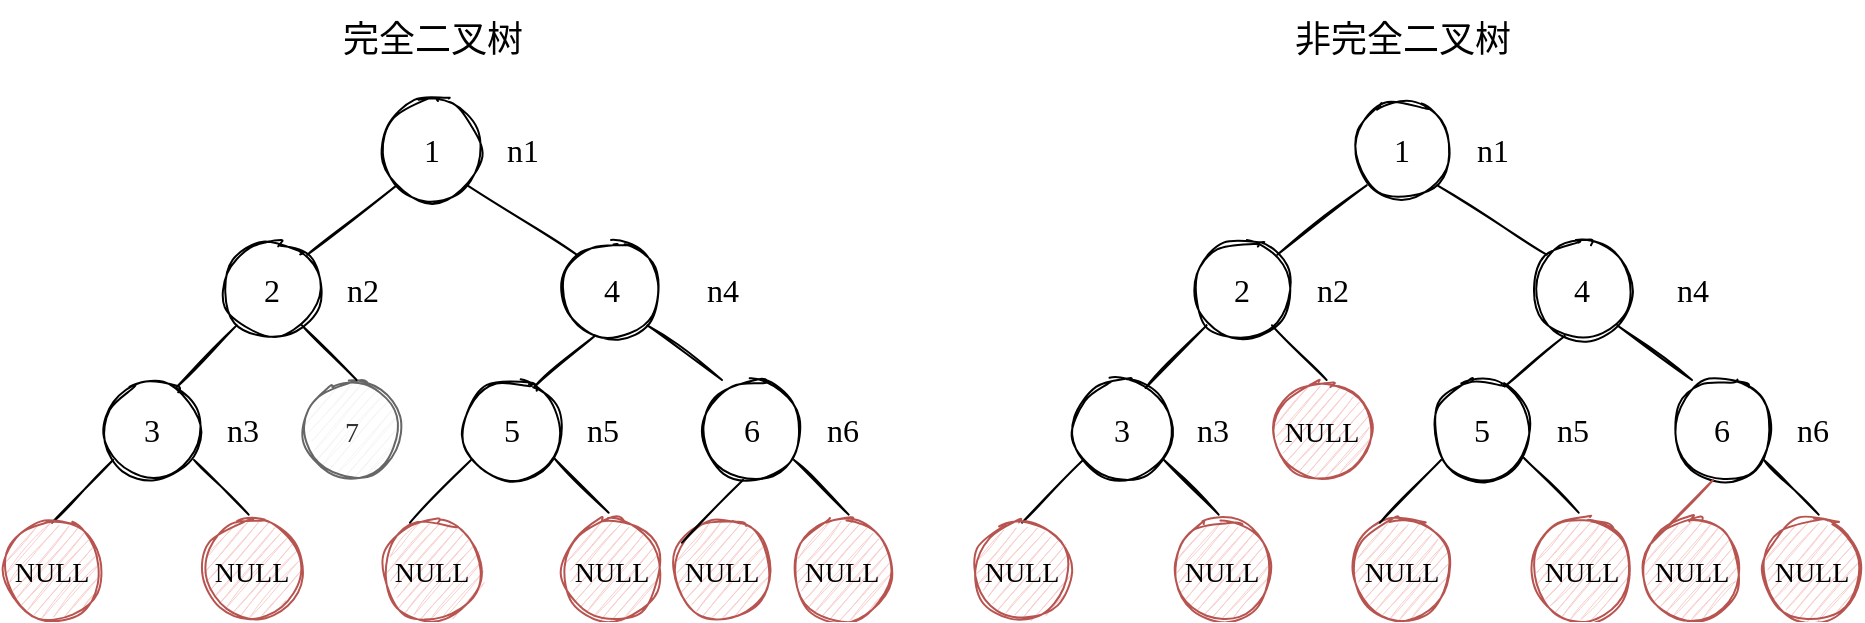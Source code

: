 <mxfile version="20.2.3" type="device"><diagram id="GD1-KiWoo6d0eGl6i-Gy" name="第 1 页"><mxGraphModel dx="1038" dy="649" grid="1" gridSize="10" guides="1" tooltips="1" connect="1" arrows="1" fold="1" page="1" pageScale="1" pageWidth="2000" pageHeight="5000" math="0" shadow="0"><root><mxCell id="0"/><mxCell id="1" parent="0"/><mxCell id="LcoCqjbWqd1oYaHJvabp-10" value="1" style="ellipse;whiteSpace=wrap;html=1;aspect=fixed;fontSize=16;fontFamily=Comic Sans MS;sketch=1;" vertex="1" parent="1"><mxGeometry x="725" y="490" width="50" height="50" as="geometry"/></mxCell><mxCell id="LcoCqjbWqd1oYaHJvabp-11" value="2" style="ellipse;whiteSpace=wrap;html=1;aspect=fixed;fontSize=16;fontFamily=Comic Sans MS;sketch=1;" vertex="1" parent="1"><mxGeometry x="645" y="560" width="50" height="50" as="geometry"/></mxCell><mxCell id="LcoCqjbWqd1oYaHJvabp-12" value="4" style="ellipse;whiteSpace=wrap;html=1;aspect=fixed;fontSize=16;fontFamily=Comic Sans MS;sketch=1;" vertex="1" parent="1"><mxGeometry x="815" y="560" width="50" height="50" as="geometry"/></mxCell><mxCell id="LcoCqjbWqd1oYaHJvabp-13" value="" style="endArrow=none;html=1;rounded=0;entryX=0;entryY=1;entryDx=0;entryDy=0;exitX=1;exitY=0;exitDx=0;exitDy=0;fontFamily=Comic Sans MS;fontSize=16;sketch=1;" edge="1" parent="1" source="LcoCqjbWqd1oYaHJvabp-11" target="LcoCqjbWqd1oYaHJvabp-10"><mxGeometry width="50" height="50" relative="1" as="geometry"><mxPoint x="825" y="660" as="sourcePoint"/><mxPoint x="875" y="610" as="targetPoint"/></mxGeometry></mxCell><mxCell id="LcoCqjbWqd1oYaHJvabp-14" value="" style="endArrow=none;html=1;rounded=0;entryX=1;entryY=1;entryDx=0;entryDy=0;exitX=0;exitY=0;exitDx=0;exitDy=0;fontFamily=Comic Sans MS;fontSize=16;sketch=1;" edge="1" parent="1" source="LcoCqjbWqd1oYaHJvabp-12" target="LcoCqjbWqd1oYaHJvabp-10"><mxGeometry width="50" height="50" relative="1" as="geometry"><mxPoint x="825" y="660" as="sourcePoint"/><mxPoint x="875" y="610" as="targetPoint"/></mxGeometry></mxCell><mxCell id="LcoCqjbWqd1oYaHJvabp-15" value="3" style="ellipse;whiteSpace=wrap;html=1;aspect=fixed;fontSize=16;fontFamily=Comic Sans MS;sketch=1;" vertex="1" parent="1"><mxGeometry x="585" y="630" width="50" height="50" as="geometry"/></mxCell><mxCell id="LcoCqjbWqd1oYaHJvabp-17" value="5" style="ellipse;whiteSpace=wrap;html=1;aspect=fixed;fontSize=16;fontFamily=Comic Sans MS;sketch=1;" vertex="1" parent="1"><mxGeometry x="765" y="630" width="50" height="50" as="geometry"/></mxCell><mxCell id="LcoCqjbWqd1oYaHJvabp-18" value="6" style="ellipse;whiteSpace=wrap;html=1;aspect=fixed;fontSize=16;fontFamily=Comic Sans MS;sketch=1;" vertex="1" parent="1"><mxGeometry x="885" y="630" width="50" height="50" as="geometry"/></mxCell><mxCell id="LcoCqjbWqd1oYaHJvabp-19" value="" style="endArrow=none;html=1;rounded=0;entryX=0;entryY=1;entryDx=0;entryDy=0;exitX=0.736;exitY=0.08;exitDx=0;exitDy=0;exitPerimeter=0;fontFamily=Comic Sans MS;fontSize=16;sketch=1;" edge="1" parent="1" source="LcoCqjbWqd1oYaHJvabp-15" target="LcoCqjbWqd1oYaHJvabp-11"><mxGeometry width="50" height="50" relative="1" as="geometry"><mxPoint x="825" y="660" as="sourcePoint"/><mxPoint x="875" y="610" as="targetPoint"/></mxGeometry></mxCell><mxCell id="LcoCqjbWqd1oYaHJvabp-21" value="" style="endArrow=none;html=1;rounded=0;entryX=0.328;entryY=0.96;entryDx=0;entryDy=0;exitX=0.728;exitY=0.064;exitDx=0;exitDy=0;exitPerimeter=0;entryPerimeter=0;fontFamily=Comic Sans MS;fontSize=16;sketch=1;" edge="1" parent="1" source="LcoCqjbWqd1oYaHJvabp-17" target="LcoCqjbWqd1oYaHJvabp-12"><mxGeometry width="50" height="50" relative="1" as="geometry"><mxPoint x="641.8" y="674" as="sourcePoint"/><mxPoint x="662.322" y="632.678" as="targetPoint"/></mxGeometry></mxCell><mxCell id="LcoCqjbWqd1oYaHJvabp-22" value="" style="endArrow=none;html=1;rounded=0;exitX=1;exitY=1;exitDx=0;exitDy=0;entryX=0.2;entryY=0;entryDx=0;entryDy=0;entryPerimeter=0;fontFamily=Comic Sans MS;fontSize=16;sketch=1;" edge="1" parent="1" source="LcoCqjbWqd1oYaHJvabp-12" target="LcoCqjbWqd1oYaHJvabp-18"><mxGeometry width="50" height="50" relative="1" as="geometry"><mxPoint x="825" y="660" as="sourcePoint"/><mxPoint x="875" y="610" as="targetPoint"/></mxGeometry></mxCell><mxCell id="LcoCqjbWqd1oYaHJvabp-30" value="n1" style="text;html=1;align=center;verticalAlign=middle;resizable=0;points=[];autosize=1;strokeColor=none;fillColor=none;fontSize=16;fontFamily=Comic Sans MS;" vertex="1" parent="1"><mxGeometry x="775" y="500" width="40" height="30" as="geometry"/></mxCell><mxCell id="LcoCqjbWqd1oYaHJvabp-31" value="n2" style="text;html=1;align=center;verticalAlign=middle;resizable=0;points=[];autosize=1;strokeColor=none;fillColor=none;fontSize=16;fontFamily=Comic Sans MS;" vertex="1" parent="1"><mxGeometry x="695" y="570" width="40" height="30" as="geometry"/></mxCell><mxCell id="LcoCqjbWqd1oYaHJvabp-32" value="n3" style="text;html=1;align=center;verticalAlign=middle;resizable=0;points=[];autosize=1;strokeColor=none;fillColor=none;fontSize=16;fontFamily=Comic Sans MS;" vertex="1" parent="1"><mxGeometry x="635" y="640" width="40" height="30" as="geometry"/></mxCell><mxCell id="LcoCqjbWqd1oYaHJvabp-33" value="n4" style="text;html=1;align=center;verticalAlign=middle;resizable=0;points=[];autosize=1;strokeColor=none;fillColor=none;fontSize=16;fontFamily=Comic Sans MS;" vertex="1" parent="1"><mxGeometry x="875" y="570" width="40" height="30" as="geometry"/></mxCell><mxCell id="LcoCqjbWqd1oYaHJvabp-34" value="n5" style="text;html=1;align=center;verticalAlign=middle;resizable=0;points=[];autosize=1;strokeColor=none;fillColor=none;fontSize=16;fontFamily=Comic Sans MS;" vertex="1" parent="1"><mxGeometry x="815" y="640" width="40" height="30" as="geometry"/></mxCell><mxCell id="LcoCqjbWqd1oYaHJvabp-35" value="n6" style="text;html=1;align=center;verticalAlign=middle;resizable=0;points=[];autosize=1;strokeColor=none;fillColor=none;fontSize=16;fontFamily=Comic Sans MS;" vertex="1" parent="1"><mxGeometry x="935" y="640" width="40" height="30" as="geometry"/></mxCell><mxCell id="LcoCqjbWqd1oYaHJvabp-36" value="&lt;font style=&quot;font-size: 14px;&quot;&gt;NULL&lt;/font&gt;" style="ellipse;whiteSpace=wrap;html=1;aspect=fixed;fontSize=16;fontFamily=Comic Sans MS;sketch=1;fillColor=#f8cecc;strokeColor=#b85450;" vertex="1" parent="1"><mxGeometry x="685" y="630" width="50" height="50" as="geometry"/></mxCell><mxCell id="LcoCqjbWqd1oYaHJvabp-38" value="" style="endArrow=none;html=1;rounded=0;exitX=1;exitY=1;exitDx=0;exitDy=0;entryX=0.2;entryY=0;entryDx=0;entryDy=0;entryPerimeter=0;fontFamily=Comic Sans MS;fontSize=16;sketch=1;" edge="1" parent="1"><mxGeometry width="50" height="50" relative="1" as="geometry"><mxPoint x="684.998" y="602.678" as="sourcePoint"/><mxPoint x="712.32" y="630" as="targetPoint"/></mxGeometry></mxCell><mxCell id="LcoCqjbWqd1oYaHJvabp-39" value="" style="endArrow=none;html=1;rounded=0;exitX=1;exitY=1;exitDx=0;exitDy=0;entryX=0.2;entryY=0;entryDx=0;entryDy=0;entryPerimeter=0;fontFamily=Comic Sans MS;fontSize=16;sketch=1;" edge="1" parent="1"><mxGeometry width="50" height="50" relative="1" as="geometry"><mxPoint x="810.998" y="668.998" as="sourcePoint"/><mxPoint x="838.32" y="696.32" as="targetPoint"/></mxGeometry></mxCell><mxCell id="LcoCqjbWqd1oYaHJvabp-40" value="" style="endArrow=none;html=1;rounded=0;exitX=1;exitY=1;exitDx=0;exitDy=0;entryX=0.2;entryY=0;entryDx=0;entryDy=0;entryPerimeter=0;fontFamily=Comic Sans MS;fontSize=16;sketch=1;" edge="1" parent="1"><mxGeometry width="50" height="50" relative="1" as="geometry"><mxPoint x="930.998" y="669.998" as="sourcePoint"/><mxPoint x="958.32" y="697.32" as="targetPoint"/></mxGeometry></mxCell><mxCell id="LcoCqjbWqd1oYaHJvabp-41" value="" style="endArrow=none;html=1;rounded=0;entryX=0;entryY=1;entryDx=0;entryDy=0;exitX=0.736;exitY=0.08;exitDx=0;exitDy=0;exitPerimeter=0;fontFamily=Comic Sans MS;fontSize=16;sketch=1;" edge="1" parent="1"><mxGeometry width="50" height="50" relative="1" as="geometry"><mxPoint x="560" y="701.32" as="sourcePoint"/><mxPoint x="590.522" y="669.998" as="targetPoint"/></mxGeometry></mxCell><mxCell id="LcoCqjbWqd1oYaHJvabp-42" value="" style="endArrow=none;html=1;rounded=0;exitX=1;exitY=1;exitDx=0;exitDy=0;entryX=0.2;entryY=0;entryDx=0;entryDy=0;entryPerimeter=0;fontFamily=Comic Sans MS;fontSize=16;sketch=1;" edge="1" parent="1"><mxGeometry width="50" height="50" relative="1" as="geometry"><mxPoint x="630.998" y="669.998" as="sourcePoint"/><mxPoint x="658.32" y="697.32" as="targetPoint"/></mxGeometry></mxCell><mxCell id="LcoCqjbWqd1oYaHJvabp-43" value="&lt;font style=&quot;font-size: 14px;&quot;&gt;NULL&lt;/font&gt;" style="ellipse;whiteSpace=wrap;html=1;aspect=fixed;fontSize=16;fontFamily=Comic Sans MS;sketch=1;fillColor=#f8cecc;strokeColor=#b85450;" vertex="1" parent="1"><mxGeometry x="535" y="700" width="50" height="50" as="geometry"/></mxCell><mxCell id="LcoCqjbWqd1oYaHJvabp-45" value="&lt;font style=&quot;font-size: 14px;&quot;&gt;NULL&lt;/font&gt;" style="ellipse;whiteSpace=wrap;html=1;aspect=fixed;fontSize=16;fontFamily=Comic Sans MS;sketch=1;fillColor=#f8cecc;strokeColor=#b85450;" vertex="1" parent="1"><mxGeometry x="635" y="700" width="50" height="50" as="geometry"/></mxCell><mxCell id="LcoCqjbWqd1oYaHJvabp-46" value="&lt;font style=&quot;font-size: 14px;&quot;&gt;NULL&lt;/font&gt;" style="ellipse;whiteSpace=wrap;html=1;aspect=fixed;fontSize=16;fontFamily=Comic Sans MS;sketch=1;fillColor=#f8cecc;strokeColor=#b85450;" vertex="1" parent="1"><mxGeometry x="725" y="700" width="50" height="50" as="geometry"/></mxCell><mxCell id="LcoCqjbWqd1oYaHJvabp-47" value="" style="endArrow=none;html=1;rounded=0;entryX=0;entryY=1;entryDx=0;entryDy=0;exitX=0.736;exitY=0.08;exitDx=0;exitDy=0;exitPerimeter=0;fontFamily=Comic Sans MS;fontSize=16;sketch=1;" edge="1" parent="1"><mxGeometry width="50" height="50" relative="1" as="geometry"><mxPoint x="739" y="701.32" as="sourcePoint"/><mxPoint x="769.522" y="669.998" as="targetPoint"/></mxGeometry></mxCell><mxCell id="LcoCqjbWqd1oYaHJvabp-48" value="&lt;font style=&quot;font-size: 14px;&quot;&gt;NULL&lt;/font&gt;" style="ellipse;whiteSpace=wrap;html=1;aspect=fixed;fontSize=16;fontFamily=Comic Sans MS;sketch=1;fillColor=#f8cecc;strokeColor=#b85450;" vertex="1" parent="1"><mxGeometry x="815" y="700" width="50" height="50" as="geometry"/></mxCell><mxCell id="LcoCqjbWqd1oYaHJvabp-49" value="&lt;font style=&quot;font-size: 14px;&quot;&gt;NULL&lt;/font&gt;" style="ellipse;whiteSpace=wrap;html=1;aspect=fixed;fontSize=16;fontFamily=Comic Sans MS;sketch=1;fillColor=#f8cecc;strokeColor=#b85450;" vertex="1" parent="1"><mxGeometry x="870" y="700" width="50" height="50" as="geometry"/></mxCell><mxCell id="LcoCqjbWqd1oYaHJvabp-50" value="" style="endArrow=none;html=1;rounded=0;entryX=0;entryY=1;entryDx=0;entryDy=0;exitX=0.736;exitY=0.08;exitDx=0;exitDy=0;exitPerimeter=0;fontFamily=Comic Sans MS;fontSize=16;sketch=1;fillColor=#f8cecc;strokeColor=#b85450;" edge="1" parent="1"><mxGeometry width="50" height="50" relative="1" as="geometry"><mxPoint x="875" y="711.32" as="sourcePoint"/><mxPoint x="905.522" y="679.998" as="targetPoint"/></mxGeometry></mxCell><mxCell id="LcoCqjbWqd1oYaHJvabp-51" value="&lt;font style=&quot;font-size: 14px;&quot;&gt;NULL&lt;/font&gt;" style="ellipse;whiteSpace=wrap;html=1;aspect=fixed;fontSize=16;fontFamily=Comic Sans MS;sketch=1;fillColor=#f8cecc;strokeColor=#b85450;" vertex="1" parent="1"><mxGeometry x="930" y="700" width="50" height="50" as="geometry"/></mxCell><mxCell id="LcoCqjbWqd1oYaHJvabp-52" value="1" style="ellipse;whiteSpace=wrap;html=1;aspect=fixed;fontSize=16;fontFamily=Comic Sans MS;sketch=1;" vertex="1" parent="1"><mxGeometry x="240" y="490" width="50" height="50" as="geometry"/></mxCell><mxCell id="LcoCqjbWqd1oYaHJvabp-53" value="2" style="ellipse;whiteSpace=wrap;html=1;aspect=fixed;fontSize=16;fontFamily=Comic Sans MS;sketch=1;" vertex="1" parent="1"><mxGeometry x="160" y="560" width="50" height="50" as="geometry"/></mxCell><mxCell id="LcoCqjbWqd1oYaHJvabp-54" value="4" style="ellipse;whiteSpace=wrap;html=1;aspect=fixed;fontSize=16;fontFamily=Comic Sans MS;sketch=1;" vertex="1" parent="1"><mxGeometry x="330" y="560" width="50" height="50" as="geometry"/></mxCell><mxCell id="LcoCqjbWqd1oYaHJvabp-55" value="" style="endArrow=none;html=1;rounded=0;entryX=0;entryY=1;entryDx=0;entryDy=0;exitX=1;exitY=0;exitDx=0;exitDy=0;fontFamily=Comic Sans MS;fontSize=16;sketch=1;" edge="1" parent="1" source="LcoCqjbWqd1oYaHJvabp-53" target="LcoCqjbWqd1oYaHJvabp-52"><mxGeometry width="50" height="50" relative="1" as="geometry"><mxPoint x="340" y="660" as="sourcePoint"/><mxPoint x="390" y="610" as="targetPoint"/></mxGeometry></mxCell><mxCell id="LcoCqjbWqd1oYaHJvabp-56" value="" style="endArrow=none;html=1;rounded=0;entryX=1;entryY=1;entryDx=0;entryDy=0;exitX=0;exitY=0;exitDx=0;exitDy=0;fontFamily=Comic Sans MS;fontSize=16;sketch=1;" edge="1" parent="1" source="LcoCqjbWqd1oYaHJvabp-54" target="LcoCqjbWqd1oYaHJvabp-52"><mxGeometry width="50" height="50" relative="1" as="geometry"><mxPoint x="340" y="660" as="sourcePoint"/><mxPoint x="390" y="610" as="targetPoint"/></mxGeometry></mxCell><mxCell id="LcoCqjbWqd1oYaHJvabp-57" value="3" style="ellipse;whiteSpace=wrap;html=1;aspect=fixed;fontSize=16;fontFamily=Comic Sans MS;sketch=1;" vertex="1" parent="1"><mxGeometry x="100" y="630" width="50" height="50" as="geometry"/></mxCell><mxCell id="LcoCqjbWqd1oYaHJvabp-58" value="5" style="ellipse;whiteSpace=wrap;html=1;aspect=fixed;fontSize=16;fontFamily=Comic Sans MS;sketch=1;" vertex="1" parent="1"><mxGeometry x="280" y="630" width="50" height="50" as="geometry"/></mxCell><mxCell id="LcoCqjbWqd1oYaHJvabp-59" value="6" style="ellipse;whiteSpace=wrap;html=1;aspect=fixed;fontSize=16;fontFamily=Comic Sans MS;sketch=1;" vertex="1" parent="1"><mxGeometry x="400" y="630" width="50" height="50" as="geometry"/></mxCell><mxCell id="LcoCqjbWqd1oYaHJvabp-60" value="" style="endArrow=none;html=1;rounded=0;entryX=0;entryY=1;entryDx=0;entryDy=0;exitX=0.736;exitY=0.08;exitDx=0;exitDy=0;exitPerimeter=0;fontFamily=Comic Sans MS;fontSize=16;sketch=1;" edge="1" parent="1" source="LcoCqjbWqd1oYaHJvabp-57" target="LcoCqjbWqd1oYaHJvabp-53"><mxGeometry width="50" height="50" relative="1" as="geometry"><mxPoint x="340" y="660" as="sourcePoint"/><mxPoint x="390" y="610" as="targetPoint"/></mxGeometry></mxCell><mxCell id="LcoCqjbWqd1oYaHJvabp-61" value="" style="endArrow=none;html=1;rounded=0;entryX=0.328;entryY=0.96;entryDx=0;entryDy=0;exitX=0.728;exitY=0.064;exitDx=0;exitDy=0;exitPerimeter=0;entryPerimeter=0;fontFamily=Comic Sans MS;fontSize=16;sketch=1;" edge="1" parent="1" source="LcoCqjbWqd1oYaHJvabp-58" target="LcoCqjbWqd1oYaHJvabp-54"><mxGeometry width="50" height="50" relative="1" as="geometry"><mxPoint x="156.8" y="674" as="sourcePoint"/><mxPoint x="177.322" y="632.678" as="targetPoint"/></mxGeometry></mxCell><mxCell id="LcoCqjbWqd1oYaHJvabp-62" value="" style="endArrow=none;html=1;rounded=0;exitX=1;exitY=1;exitDx=0;exitDy=0;entryX=0.2;entryY=0;entryDx=0;entryDy=0;entryPerimeter=0;fontFamily=Comic Sans MS;fontSize=16;sketch=1;" edge="1" parent="1" source="LcoCqjbWqd1oYaHJvabp-54" target="LcoCqjbWqd1oYaHJvabp-59"><mxGeometry width="50" height="50" relative="1" as="geometry"><mxPoint x="340" y="660" as="sourcePoint"/><mxPoint x="390" y="610" as="targetPoint"/></mxGeometry></mxCell><mxCell id="LcoCqjbWqd1oYaHJvabp-63" value="n1" style="text;html=1;align=center;verticalAlign=middle;resizable=0;points=[];autosize=1;strokeColor=none;fillColor=none;fontSize=16;fontFamily=Comic Sans MS;" vertex="1" parent="1"><mxGeometry x="290" y="500" width="40" height="30" as="geometry"/></mxCell><mxCell id="LcoCqjbWqd1oYaHJvabp-64" value="n2" style="text;html=1;align=center;verticalAlign=middle;resizable=0;points=[];autosize=1;strokeColor=none;fillColor=none;fontSize=16;fontFamily=Comic Sans MS;" vertex="1" parent="1"><mxGeometry x="210" y="570" width="40" height="30" as="geometry"/></mxCell><mxCell id="LcoCqjbWqd1oYaHJvabp-65" value="n3" style="text;html=1;align=center;verticalAlign=middle;resizable=0;points=[];autosize=1;strokeColor=none;fillColor=none;fontSize=16;fontFamily=Comic Sans MS;" vertex="1" parent="1"><mxGeometry x="150" y="640" width="40" height="30" as="geometry"/></mxCell><mxCell id="LcoCqjbWqd1oYaHJvabp-66" value="n4" style="text;html=1;align=center;verticalAlign=middle;resizable=0;points=[];autosize=1;strokeColor=none;fillColor=none;fontSize=16;fontFamily=Comic Sans MS;" vertex="1" parent="1"><mxGeometry x="390" y="570" width="40" height="30" as="geometry"/></mxCell><mxCell id="LcoCqjbWqd1oYaHJvabp-67" value="n5" style="text;html=1;align=center;verticalAlign=middle;resizable=0;points=[];autosize=1;strokeColor=none;fillColor=none;fontSize=16;fontFamily=Comic Sans MS;" vertex="1" parent="1"><mxGeometry x="330" y="640" width="40" height="30" as="geometry"/></mxCell><mxCell id="LcoCqjbWqd1oYaHJvabp-68" value="n6" style="text;html=1;align=center;verticalAlign=middle;resizable=0;points=[];autosize=1;strokeColor=none;fillColor=none;fontSize=16;fontFamily=Comic Sans MS;" vertex="1" parent="1"><mxGeometry x="450" y="640" width="40" height="30" as="geometry"/></mxCell><mxCell id="LcoCqjbWqd1oYaHJvabp-69" value="&lt;font style=&quot;font-size: 14px;&quot;&gt;7&lt;/font&gt;" style="ellipse;whiteSpace=wrap;html=1;aspect=fixed;fontSize=16;fontFamily=Comic Sans MS;sketch=1;fillColor=#f5f5f5;strokeColor=#666666;fontColor=#333333;" vertex="1" parent="1"><mxGeometry x="200" y="630" width="50" height="50" as="geometry"/></mxCell><mxCell id="LcoCqjbWqd1oYaHJvabp-70" value="" style="endArrow=none;html=1;rounded=0;exitX=1;exitY=1;exitDx=0;exitDy=0;entryX=0.2;entryY=0;entryDx=0;entryDy=0;entryPerimeter=0;fontFamily=Comic Sans MS;fontSize=16;sketch=1;" edge="1" parent="1"><mxGeometry width="50" height="50" relative="1" as="geometry"><mxPoint x="199.998" y="602.678" as="sourcePoint"/><mxPoint x="227.32" y="630" as="targetPoint"/></mxGeometry></mxCell><mxCell id="LcoCqjbWqd1oYaHJvabp-71" value="" style="endArrow=none;html=1;rounded=0;exitX=1;exitY=1;exitDx=0;exitDy=0;entryX=0.2;entryY=0;entryDx=0;entryDy=0;entryPerimeter=0;fontFamily=Comic Sans MS;fontSize=16;sketch=1;" edge="1" parent="1"><mxGeometry width="50" height="50" relative="1" as="geometry"><mxPoint x="325.998" y="668.998" as="sourcePoint"/><mxPoint x="353.32" y="696.32" as="targetPoint"/></mxGeometry></mxCell><mxCell id="LcoCqjbWqd1oYaHJvabp-72" value="" style="endArrow=none;html=1;rounded=0;exitX=1;exitY=1;exitDx=0;exitDy=0;entryX=0.2;entryY=0;entryDx=0;entryDy=0;entryPerimeter=0;fontFamily=Comic Sans MS;fontSize=16;sketch=1;" edge="1" parent="1"><mxGeometry width="50" height="50" relative="1" as="geometry"><mxPoint x="445.998" y="669.998" as="sourcePoint"/><mxPoint x="473.32" y="697.32" as="targetPoint"/></mxGeometry></mxCell><mxCell id="LcoCqjbWqd1oYaHJvabp-73" value="" style="endArrow=none;html=1;rounded=0;entryX=0;entryY=1;entryDx=0;entryDy=0;exitX=0.736;exitY=0.08;exitDx=0;exitDy=0;exitPerimeter=0;fontFamily=Comic Sans MS;fontSize=16;sketch=1;" edge="1" parent="1"><mxGeometry width="50" height="50" relative="1" as="geometry"><mxPoint x="75" y="701.32" as="sourcePoint"/><mxPoint x="105.522" y="669.998" as="targetPoint"/></mxGeometry></mxCell><mxCell id="LcoCqjbWqd1oYaHJvabp-74" value="" style="endArrow=none;html=1;rounded=0;exitX=1;exitY=1;exitDx=0;exitDy=0;entryX=0.2;entryY=0;entryDx=0;entryDy=0;entryPerimeter=0;fontFamily=Comic Sans MS;fontSize=16;sketch=1;" edge="1" parent="1"><mxGeometry width="50" height="50" relative="1" as="geometry"><mxPoint x="145.998" y="669.998" as="sourcePoint"/><mxPoint x="173.32" y="697.32" as="targetPoint"/></mxGeometry></mxCell><mxCell id="LcoCqjbWqd1oYaHJvabp-75" value="&lt;font style=&quot;font-size: 14px;&quot;&gt;NULL&lt;/font&gt;" style="ellipse;whiteSpace=wrap;html=1;aspect=fixed;fontSize=16;fontFamily=Comic Sans MS;sketch=1;fillColor=#f8cecc;strokeColor=#b85450;" vertex="1" parent="1"><mxGeometry x="50" y="700" width="50" height="50" as="geometry"/></mxCell><mxCell id="LcoCqjbWqd1oYaHJvabp-76" value="&lt;font style=&quot;font-size: 14px;&quot;&gt;NULL&lt;/font&gt;" style="ellipse;whiteSpace=wrap;html=1;aspect=fixed;fontSize=16;fontFamily=Comic Sans MS;sketch=1;fillColor=#f8cecc;strokeColor=#b85450;" vertex="1" parent="1"><mxGeometry x="150" y="700" width="50" height="50" as="geometry"/></mxCell><mxCell id="LcoCqjbWqd1oYaHJvabp-77" value="&lt;font style=&quot;font-size: 14px;&quot;&gt;NULL&lt;/font&gt;" style="ellipse;whiteSpace=wrap;html=1;aspect=fixed;fontSize=16;fontFamily=Comic Sans MS;sketch=1;fillColor=#f8cecc;strokeColor=#b85450;" vertex="1" parent="1"><mxGeometry x="240" y="700" width="50" height="50" as="geometry"/></mxCell><mxCell id="LcoCqjbWqd1oYaHJvabp-78" value="" style="endArrow=none;html=1;rounded=0;entryX=0;entryY=1;entryDx=0;entryDy=0;exitX=0.736;exitY=0.08;exitDx=0;exitDy=0;exitPerimeter=0;fontFamily=Comic Sans MS;fontSize=16;sketch=1;" edge="1" parent="1"><mxGeometry width="50" height="50" relative="1" as="geometry"><mxPoint x="254" y="701.32" as="sourcePoint"/><mxPoint x="284.522" y="669.998" as="targetPoint"/></mxGeometry></mxCell><mxCell id="LcoCqjbWqd1oYaHJvabp-79" value="&lt;font style=&quot;font-size: 14px;&quot;&gt;NULL&lt;/font&gt;" style="ellipse;whiteSpace=wrap;html=1;aspect=fixed;fontSize=16;fontFamily=Comic Sans MS;sketch=1;fillColor=#f8cecc;strokeColor=#b85450;" vertex="1" parent="1"><mxGeometry x="330" y="700" width="50" height="50" as="geometry"/></mxCell><mxCell id="LcoCqjbWqd1oYaHJvabp-80" value="&lt;font style=&quot;font-size: 14px;&quot;&gt;NULL&lt;/font&gt;" style="ellipse;whiteSpace=wrap;html=1;aspect=fixed;fontSize=16;fontFamily=Comic Sans MS;sketch=1;fillColor=#f8cecc;strokeColor=#b85450;" vertex="1" parent="1"><mxGeometry x="385" y="700" width="50" height="50" as="geometry"/></mxCell><mxCell id="LcoCqjbWqd1oYaHJvabp-81" value="" style="endArrow=none;html=1;rounded=0;entryX=0;entryY=1;entryDx=0;entryDy=0;exitX=0.736;exitY=0.08;exitDx=0;exitDy=0;exitPerimeter=0;fontFamily=Comic Sans MS;fontSize=16;sketch=1;" edge="1" parent="1"><mxGeometry width="50" height="50" relative="1" as="geometry"><mxPoint x="390" y="711.32" as="sourcePoint"/><mxPoint x="420.522" y="679.998" as="targetPoint"/></mxGeometry></mxCell><mxCell id="LcoCqjbWqd1oYaHJvabp-82" value="&lt;font style=&quot;font-size: 14px;&quot;&gt;NULL&lt;/font&gt;" style="ellipse;whiteSpace=wrap;html=1;aspect=fixed;fontSize=16;fontFamily=Comic Sans MS;sketch=1;fillColor=#f8cecc;strokeColor=#b85450;" vertex="1" parent="1"><mxGeometry x="445" y="700" width="50" height="50" as="geometry"/></mxCell><mxCell id="LcoCqjbWqd1oYaHJvabp-83" value="&lt;font style=&quot;font-size: 18px;&quot;&gt;完全二叉树&lt;/font&gt;" style="text;html=1;align=center;verticalAlign=middle;resizable=0;points=[];autosize=1;strokeColor=none;fillColor=none;fontSize=14;fontFamily=Comic Sans MS;" vertex="1" parent="1"><mxGeometry x="210" y="440" width="110" height="40" as="geometry"/></mxCell><mxCell id="LcoCqjbWqd1oYaHJvabp-84" value="非完全二叉树" style="text;html=1;align=center;verticalAlign=middle;resizable=0;points=[];autosize=1;strokeColor=none;fillColor=none;fontSize=18;fontFamily=Comic Sans MS;" vertex="1" parent="1"><mxGeometry x="685" y="440" width="130" height="40" as="geometry"/></mxCell></root></mxGraphModel></diagram></mxfile>